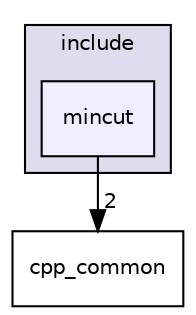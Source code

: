 digraph "mincut" {
  compound=true
  node [ fontsize="10", fontname="Helvetica"];
  edge [ labelfontsize="10", labelfontname="Helvetica"];
  subgraph clusterdir_d44c64559bbebec7f509842c48db8b23 {
    graph [ bgcolor="#ddddee", pencolor="black", label="include" fontname="Helvetica", fontsize="10", URL="dir_d44c64559bbebec7f509842c48db8b23.html"]
  dir_7d01465925dd421d116b2a4a83aa52c4 [shape=box, label="mincut", style="filled", fillcolor="#eeeeff", pencolor="black", URL="dir_7d01465925dd421d116b2a4a83aa52c4.html"];
  }
  dir_f413d2883acb285bdeb0fac3ae939ed0 [shape=box label="cpp_common" URL="dir_f413d2883acb285bdeb0fac3ae939ed0.html"];
  dir_7d01465925dd421d116b2a4a83aa52c4->dir_f413d2883acb285bdeb0fac3ae939ed0 [headlabel="2", labeldistance=1.5 headhref="dir_000069_000013.html"];
}
